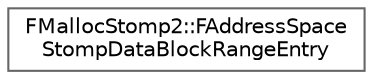 digraph "Graphical Class Hierarchy"
{
 // INTERACTIVE_SVG=YES
 // LATEX_PDF_SIZE
  bgcolor="transparent";
  edge [fontname=Helvetica,fontsize=10,labelfontname=Helvetica,labelfontsize=10];
  node [fontname=Helvetica,fontsize=10,shape=box,height=0.2,width=0.4];
  rankdir="LR";
  Node0 [id="Node000000",label="FMallocStomp2::FAddressSpace\lStompDataBlockRangeEntry",height=0.2,width=0.4,color="grey40", fillcolor="white", style="filled",URL="$d3/d2d/structFMallocStomp2_1_1FAddressSpaceStompDataBlockRangeEntry.html",tooltip=" "];
}
